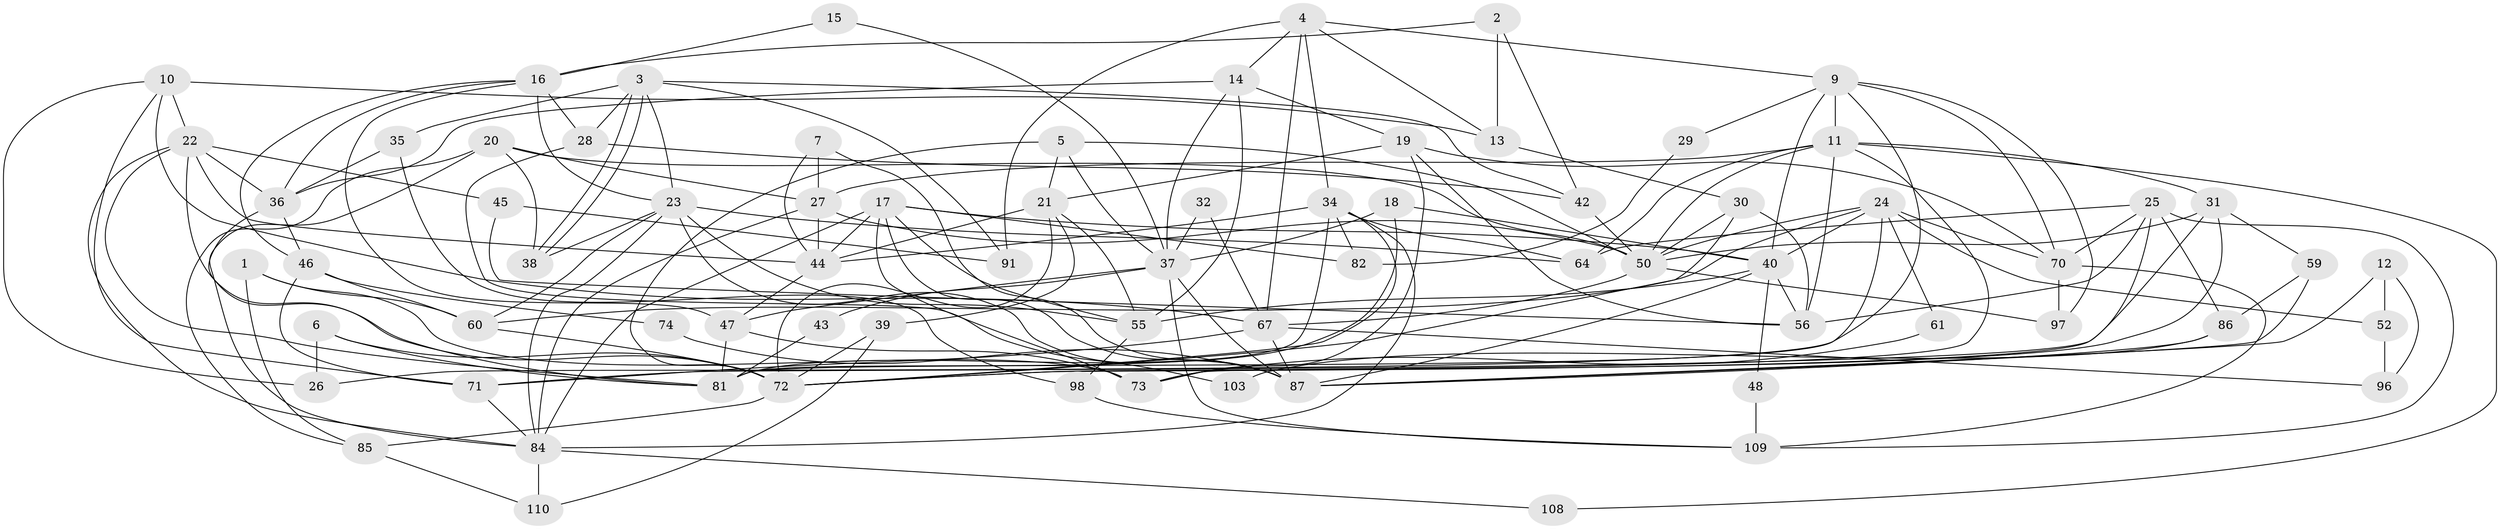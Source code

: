 // original degree distribution, {3: 0.2727272727272727, 5: 0.15454545454545454, 6: 0.11818181818181818, 4: 0.3, 2: 0.11818181818181818, 7: 0.02727272727272727, 8: 0.00909090909090909}
// Generated by graph-tools (version 1.1) at 2025/41/03/06/25 10:41:54]
// undirected, 73 vertices, 178 edges
graph export_dot {
graph [start="1"]
  node [color=gray90,style=filled];
  1;
  2;
  3 [super="+41"];
  4 [super="+54"];
  5 [super="+8"];
  6;
  7;
  9 [super="+57"];
  10 [super="+62"];
  11 [super="+65"];
  12;
  13 [super="+80"];
  14 [super="+76"];
  15;
  16 [super="+66"];
  17;
  18;
  19 [super="+107"];
  20 [super="+78"];
  21 [super="+58"];
  22 [super="+49"];
  23 [super="+99"];
  24 [super="+88"];
  25 [super="+33"];
  26 [super="+69"];
  27 [super="+53"];
  28;
  29;
  30;
  31;
  32;
  34 [super="+77"];
  35;
  36 [super="+90"];
  37 [super="+105"];
  38;
  39;
  40 [super="+95"];
  42 [super="+68"];
  43;
  44 [super="+101"];
  45;
  46;
  47 [super="+51"];
  48;
  50 [super="+79"];
  52;
  55 [super="+94"];
  56 [super="+102"];
  59;
  60 [super="+63"];
  61;
  64;
  67 [super="+75"];
  70 [super="+104"];
  71;
  72 [super="+83"];
  73 [super="+106"];
  74;
  81 [super="+93"];
  82;
  84 [super="+92"];
  85 [super="+89"];
  86;
  87 [super="+100"];
  91;
  96;
  97;
  98;
  103;
  108;
  109;
  110;
  1 -- 60;
  1 -- 73;
  1 -- 85;
  2 -- 16;
  2 -- 42;
  2 -- 13;
  3 -- 38;
  3 -- 38;
  3 -- 42;
  3 -- 91;
  3 -- 35;
  3 -- 28;
  3 -- 23;
  4 -- 34;
  4 -- 13;
  4 -- 14;
  4 -- 67;
  4 -- 9;
  4 -- 91;
  5 -- 21;
  5 -- 37;
  5 -- 72;
  5 -- 50;
  6 -- 81 [weight=2];
  6 -- 72;
  6 -- 26;
  7 -- 27;
  7 -- 87;
  7 -- 44;
  9 -- 97;
  9 -- 29;
  9 -- 26;
  9 -- 11;
  9 -- 40;
  9 -- 70;
  10 -- 71;
  10 -- 67;
  10 -- 26;
  10 -- 13;
  10 -- 22 [weight=2];
  11 -- 50;
  11 -- 64;
  11 -- 73;
  11 -- 108;
  11 -- 56;
  11 -- 27;
  11 -- 31;
  12 -- 52;
  12 -- 96;
  12 -- 87;
  13 -- 30;
  14 -- 55;
  14 -- 36;
  14 -- 19;
  14 -- 37;
  15 -- 37;
  15 -- 16;
  16 -- 36;
  16 -- 23;
  16 -- 28;
  16 -- 46;
  16 -- 47;
  17 -- 82;
  17 -- 40;
  17 -- 84;
  17 -- 87;
  17 -- 44;
  17 -- 73;
  17 -- 55;
  18 -- 40;
  18 -- 81;
  18 -- 37;
  19 -- 70;
  19 -- 21;
  19 -- 56;
  19 -- 73;
  20 -- 38;
  20 -- 50;
  20 -- 27;
  20 -- 85;
  20 -- 84;
  21 -- 39;
  21 -- 72;
  21 -- 55;
  21 -- 44;
  22 -- 44;
  22 -- 36;
  22 -- 45;
  22 -- 81;
  22 -- 72;
  22 -- 84;
  23 -- 87;
  23 -- 64;
  23 -- 38;
  23 -- 60;
  23 -- 84;
  23 -- 55;
  24 -- 52;
  24 -- 70;
  24 -- 81;
  24 -- 40;
  24 -- 50;
  24 -- 61;
  24 -- 60;
  25 -- 56;
  25 -- 64;
  25 -- 86;
  25 -- 109;
  25 -- 72;
  25 -- 70;
  27 -- 50;
  27 -- 84;
  27 -- 44;
  28 -- 103;
  28 -- 42;
  29 -- 82;
  30 -- 72;
  30 -- 56;
  30 -- 50;
  31 -- 71;
  31 -- 59;
  31 -- 72;
  31 -- 50;
  32 -- 37;
  32 -- 67;
  34 -- 44;
  34 -- 72;
  34 -- 64;
  34 -- 81;
  34 -- 82;
  34 -- 84;
  35 -- 98;
  35 -- 36;
  36 -- 81;
  36 -- 46;
  37 -- 47;
  37 -- 43;
  37 -- 109;
  37 -- 87;
  39 -- 110;
  39 -- 72;
  40 -- 87;
  40 -- 56;
  40 -- 48;
  40 -- 55;
  42 -- 50;
  43 -- 81;
  44 -- 47;
  45 -- 56;
  45 -- 91;
  46 -- 71;
  46 -- 74;
  46 -- 60;
  47 -- 73;
  47 -- 81;
  48 -- 109;
  50 -- 97;
  50 -- 67;
  52 -- 96;
  55 -- 98;
  59 -- 86;
  59 -- 87;
  60 -- 72;
  61 -- 73;
  67 -- 71;
  67 -- 96;
  67 -- 87;
  70 -- 97;
  70 -- 109;
  71 -- 84;
  72 -- 85;
  74 -- 87;
  84 -- 110;
  84 -- 108;
  85 -- 110;
  86 -- 103;
  86 -- 87;
  98 -- 109;
}
